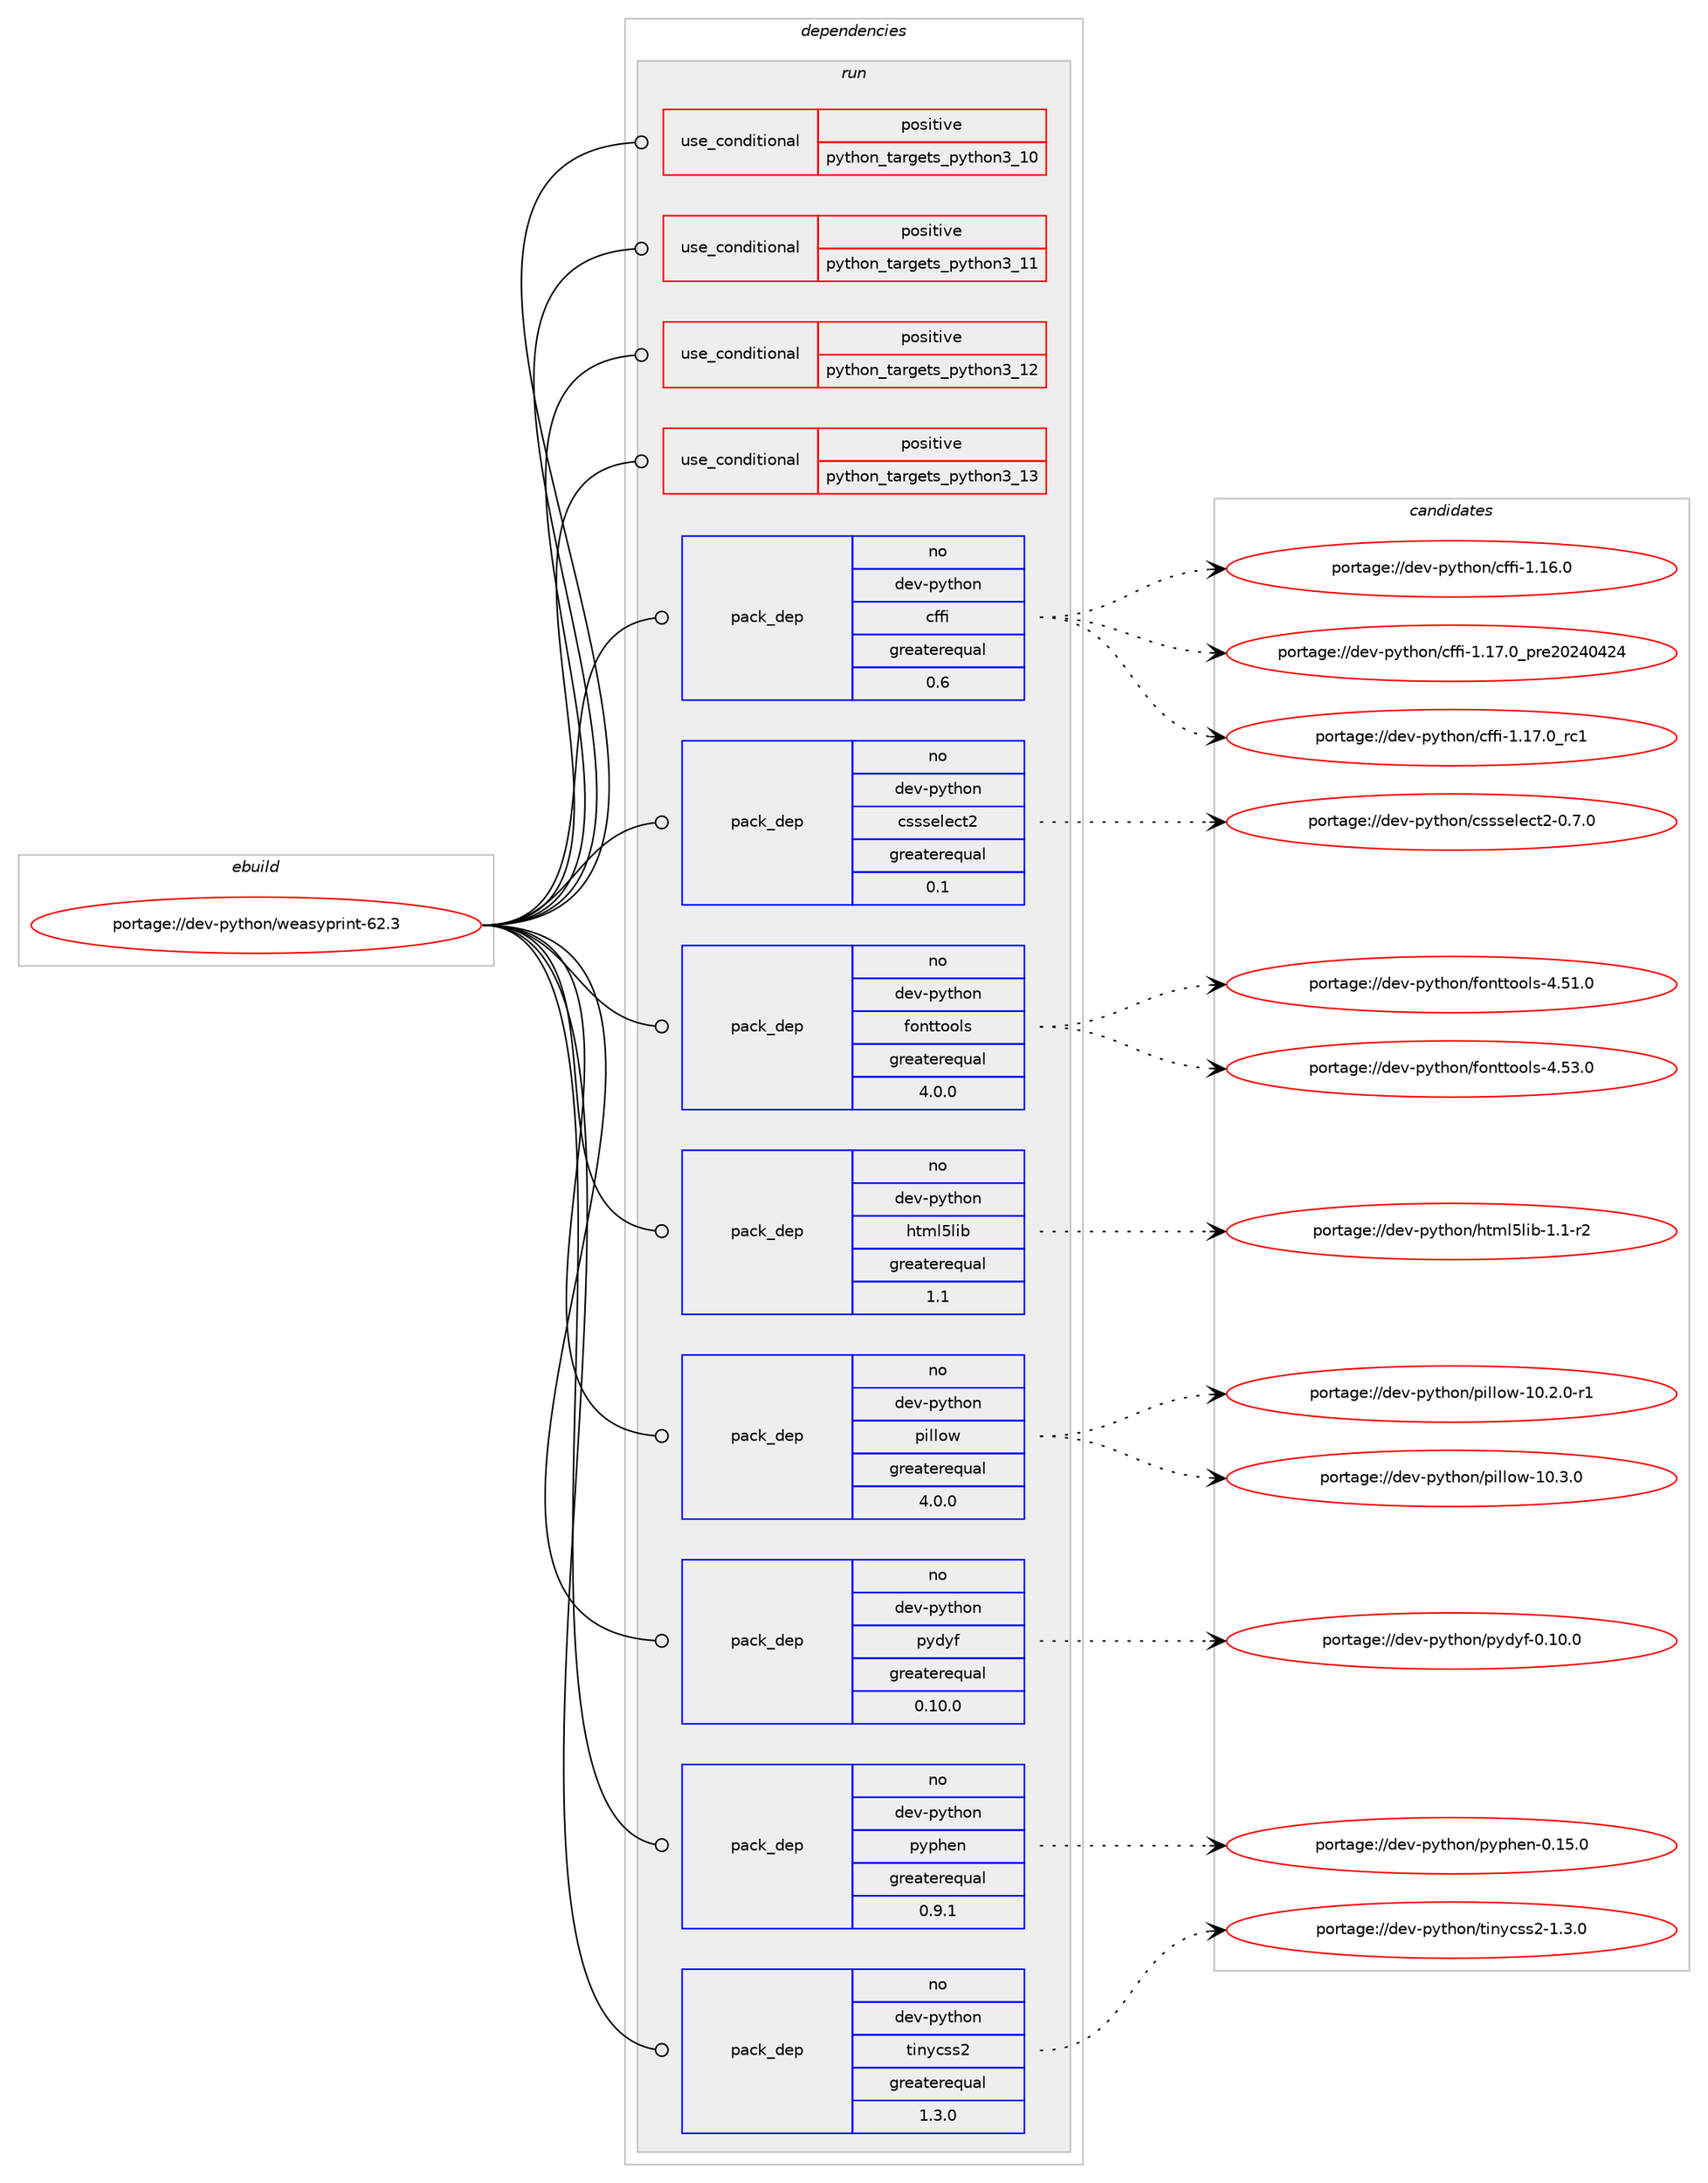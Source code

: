 digraph prolog {

# *************
# Graph options
# *************

newrank=true;
concentrate=true;
compound=true;
graph [rankdir=LR,fontname=Helvetica,fontsize=10,ranksep=1.5];#, ranksep=2.5, nodesep=0.2];
edge  [arrowhead=vee];
node  [fontname=Helvetica,fontsize=10];

# **********
# The ebuild
# **********

subgraph cluster_leftcol {
color=gray;
rank=same;
label=<<i>ebuild</i>>;
id [label="portage://dev-python/weasyprint-62.3", color=red, width=4, href="../dev-python/weasyprint-62.3.svg"];
}

# ****************
# The dependencies
# ****************

subgraph cluster_midcol {
color=gray;
label=<<i>dependencies</i>>;
subgraph cluster_compile {
fillcolor="#eeeeee";
style=filled;
label=<<i>compile</i>>;
}
subgraph cluster_compileandrun {
fillcolor="#eeeeee";
style=filled;
label=<<i>compile and run</i>>;
}
subgraph cluster_run {
fillcolor="#eeeeee";
style=filled;
label=<<i>run</i>>;
subgraph cond39789 {
dependency84052 [label=<<TABLE BORDER="0" CELLBORDER="1" CELLSPACING="0" CELLPADDING="4"><TR><TD ROWSPAN="3" CELLPADDING="10">use_conditional</TD></TR><TR><TD>positive</TD></TR><TR><TD>python_targets_python3_10</TD></TR></TABLE>>, shape=none, color=red];
# *** BEGIN UNKNOWN DEPENDENCY TYPE (TODO) ***
# dependency84052 -> package_dependency(portage://dev-python/weasyprint-62.3,run,no,dev-lang,python,none,[,,],[slot(3.10)],[])
# *** END UNKNOWN DEPENDENCY TYPE (TODO) ***

}
id:e -> dependency84052:w [weight=20,style="solid",arrowhead="odot"];
subgraph cond39790 {
dependency84053 [label=<<TABLE BORDER="0" CELLBORDER="1" CELLSPACING="0" CELLPADDING="4"><TR><TD ROWSPAN="3" CELLPADDING="10">use_conditional</TD></TR><TR><TD>positive</TD></TR><TR><TD>python_targets_python3_11</TD></TR></TABLE>>, shape=none, color=red];
# *** BEGIN UNKNOWN DEPENDENCY TYPE (TODO) ***
# dependency84053 -> package_dependency(portage://dev-python/weasyprint-62.3,run,no,dev-lang,python,none,[,,],[slot(3.11)],[])
# *** END UNKNOWN DEPENDENCY TYPE (TODO) ***

}
id:e -> dependency84053:w [weight=20,style="solid",arrowhead="odot"];
subgraph cond39791 {
dependency84054 [label=<<TABLE BORDER="0" CELLBORDER="1" CELLSPACING="0" CELLPADDING="4"><TR><TD ROWSPAN="3" CELLPADDING="10">use_conditional</TD></TR><TR><TD>positive</TD></TR><TR><TD>python_targets_python3_12</TD></TR></TABLE>>, shape=none, color=red];
# *** BEGIN UNKNOWN DEPENDENCY TYPE (TODO) ***
# dependency84054 -> package_dependency(portage://dev-python/weasyprint-62.3,run,no,dev-lang,python,none,[,,],[slot(3.12)],[])
# *** END UNKNOWN DEPENDENCY TYPE (TODO) ***

}
id:e -> dependency84054:w [weight=20,style="solid",arrowhead="odot"];
subgraph cond39792 {
dependency84055 [label=<<TABLE BORDER="0" CELLBORDER="1" CELLSPACING="0" CELLPADDING="4"><TR><TD ROWSPAN="3" CELLPADDING="10">use_conditional</TD></TR><TR><TD>positive</TD></TR><TR><TD>python_targets_python3_13</TD></TR></TABLE>>, shape=none, color=red];
# *** BEGIN UNKNOWN DEPENDENCY TYPE (TODO) ***
# dependency84055 -> package_dependency(portage://dev-python/weasyprint-62.3,run,no,dev-lang,python,none,[,,],[slot(3.13)],[])
# *** END UNKNOWN DEPENDENCY TYPE (TODO) ***

}
id:e -> dependency84055:w [weight=20,style="solid",arrowhead="odot"];
subgraph pack43023 {
dependency84056 [label=<<TABLE BORDER="0" CELLBORDER="1" CELLSPACING="0" CELLPADDING="4" WIDTH="220"><TR><TD ROWSPAN="6" CELLPADDING="30">pack_dep</TD></TR><TR><TD WIDTH="110">no</TD></TR><TR><TD>dev-python</TD></TR><TR><TD>cffi</TD></TR><TR><TD>greaterequal</TD></TR><TR><TD>0.6</TD></TR></TABLE>>, shape=none, color=blue];
}
id:e -> dependency84056:w [weight=20,style="solid",arrowhead="odot"];
subgraph pack43024 {
dependency84057 [label=<<TABLE BORDER="0" CELLBORDER="1" CELLSPACING="0" CELLPADDING="4" WIDTH="220"><TR><TD ROWSPAN="6" CELLPADDING="30">pack_dep</TD></TR><TR><TD WIDTH="110">no</TD></TR><TR><TD>dev-python</TD></TR><TR><TD>cssselect2</TD></TR><TR><TD>greaterequal</TD></TR><TR><TD>0.1</TD></TR></TABLE>>, shape=none, color=blue];
}
id:e -> dependency84057:w [weight=20,style="solid",arrowhead="odot"];
subgraph pack43025 {
dependency84058 [label=<<TABLE BORDER="0" CELLBORDER="1" CELLSPACING="0" CELLPADDING="4" WIDTH="220"><TR><TD ROWSPAN="6" CELLPADDING="30">pack_dep</TD></TR><TR><TD WIDTH="110">no</TD></TR><TR><TD>dev-python</TD></TR><TR><TD>fonttools</TD></TR><TR><TD>greaterequal</TD></TR><TR><TD>4.0.0</TD></TR></TABLE>>, shape=none, color=blue];
}
id:e -> dependency84058:w [weight=20,style="solid",arrowhead="odot"];
subgraph pack43026 {
dependency84059 [label=<<TABLE BORDER="0" CELLBORDER="1" CELLSPACING="0" CELLPADDING="4" WIDTH="220"><TR><TD ROWSPAN="6" CELLPADDING="30">pack_dep</TD></TR><TR><TD WIDTH="110">no</TD></TR><TR><TD>dev-python</TD></TR><TR><TD>html5lib</TD></TR><TR><TD>greaterequal</TD></TR><TR><TD>1.1</TD></TR></TABLE>>, shape=none, color=blue];
}
id:e -> dependency84059:w [weight=20,style="solid",arrowhead="odot"];
subgraph pack43027 {
dependency84060 [label=<<TABLE BORDER="0" CELLBORDER="1" CELLSPACING="0" CELLPADDING="4" WIDTH="220"><TR><TD ROWSPAN="6" CELLPADDING="30">pack_dep</TD></TR><TR><TD WIDTH="110">no</TD></TR><TR><TD>dev-python</TD></TR><TR><TD>pillow</TD></TR><TR><TD>greaterequal</TD></TR><TR><TD>4.0.0</TD></TR></TABLE>>, shape=none, color=blue];
}
id:e -> dependency84060:w [weight=20,style="solid",arrowhead="odot"];
subgraph pack43028 {
dependency84061 [label=<<TABLE BORDER="0" CELLBORDER="1" CELLSPACING="0" CELLPADDING="4" WIDTH="220"><TR><TD ROWSPAN="6" CELLPADDING="30">pack_dep</TD></TR><TR><TD WIDTH="110">no</TD></TR><TR><TD>dev-python</TD></TR><TR><TD>pydyf</TD></TR><TR><TD>greaterequal</TD></TR><TR><TD>0.10.0</TD></TR></TABLE>>, shape=none, color=blue];
}
id:e -> dependency84061:w [weight=20,style="solid",arrowhead="odot"];
subgraph pack43029 {
dependency84062 [label=<<TABLE BORDER="0" CELLBORDER="1" CELLSPACING="0" CELLPADDING="4" WIDTH="220"><TR><TD ROWSPAN="6" CELLPADDING="30">pack_dep</TD></TR><TR><TD WIDTH="110">no</TD></TR><TR><TD>dev-python</TD></TR><TR><TD>pyphen</TD></TR><TR><TD>greaterequal</TD></TR><TR><TD>0.9.1</TD></TR></TABLE>>, shape=none, color=blue];
}
id:e -> dependency84062:w [weight=20,style="solid",arrowhead="odot"];
subgraph pack43030 {
dependency84063 [label=<<TABLE BORDER="0" CELLBORDER="1" CELLSPACING="0" CELLPADDING="4" WIDTH="220"><TR><TD ROWSPAN="6" CELLPADDING="30">pack_dep</TD></TR><TR><TD WIDTH="110">no</TD></TR><TR><TD>dev-python</TD></TR><TR><TD>tinycss2</TD></TR><TR><TD>greaterequal</TD></TR><TR><TD>1.3.0</TD></TR></TABLE>>, shape=none, color=blue];
}
id:e -> dependency84063:w [weight=20,style="solid",arrowhead="odot"];
# *** BEGIN UNKNOWN DEPENDENCY TYPE (TODO) ***
# id -> package_dependency(portage://dev-python/weasyprint-62.3,run,no,media-fonts,dejavu,none,[,,],[],[])
# *** END UNKNOWN DEPENDENCY TYPE (TODO) ***

# *** BEGIN UNKNOWN DEPENDENCY TYPE (TODO) ***
# id -> package_dependency(portage://dev-python/weasyprint-62.3,run,no,x11-libs,pango,none,[,,],[],[])
# *** END UNKNOWN DEPENDENCY TYPE (TODO) ***

}
}

# **************
# The candidates
# **************

subgraph cluster_choices {
rank=same;
color=gray;
label=<<i>candidates</i>>;

subgraph choice43023 {
color=black;
nodesep=1;
choice10010111845112121116104111110479910210210545494649544648 [label="portage://dev-python/cffi-1.16.0", color=red, width=4,href="../dev-python/cffi-1.16.0.svg"];
choice10010111845112121116104111110479910210210545494649554648951121141015048505248525052 [label="portage://dev-python/cffi-1.17.0_pre20240424", color=red, width=4,href="../dev-python/cffi-1.17.0_pre20240424.svg"];
choice10010111845112121116104111110479910210210545494649554648951149949 [label="portage://dev-python/cffi-1.17.0_rc1", color=red, width=4,href="../dev-python/cffi-1.17.0_rc1.svg"];
dependency84056:e -> choice10010111845112121116104111110479910210210545494649544648:w [style=dotted,weight="100"];
dependency84056:e -> choice10010111845112121116104111110479910210210545494649554648951121141015048505248525052:w [style=dotted,weight="100"];
dependency84056:e -> choice10010111845112121116104111110479910210210545494649554648951149949:w [style=dotted,weight="100"];
}
subgraph choice43024 {
color=black;
nodesep=1;
choice1001011184511212111610411111047991151151151011081019911650454846554648 [label="portage://dev-python/cssselect2-0.7.0", color=red, width=4,href="../dev-python/cssselect2-0.7.0.svg"];
dependency84057:e -> choice1001011184511212111610411111047991151151151011081019911650454846554648:w [style=dotted,weight="100"];
}
subgraph choice43025 {
color=black;
nodesep=1;
choice100101118451121211161041111104710211111011611611111110811545524653494648 [label="portage://dev-python/fonttools-4.51.0", color=red, width=4,href="../dev-python/fonttools-4.51.0.svg"];
choice100101118451121211161041111104710211111011611611111110811545524653514648 [label="portage://dev-python/fonttools-4.53.0", color=red, width=4,href="../dev-python/fonttools-4.53.0.svg"];
dependency84058:e -> choice100101118451121211161041111104710211111011611611111110811545524653494648:w [style=dotted,weight="100"];
dependency84058:e -> choice100101118451121211161041111104710211111011611611111110811545524653514648:w [style=dotted,weight="100"];
}
subgraph choice43026 {
color=black;
nodesep=1;
choice10010111845112121116104111110471041161091085310810598454946494511450 [label="portage://dev-python/html5lib-1.1-r2", color=red, width=4,href="../dev-python/html5lib-1.1-r2.svg"];
dependency84059:e -> choice10010111845112121116104111110471041161091085310810598454946494511450:w [style=dotted,weight="100"];
}
subgraph choice43027 {
color=black;
nodesep=1;
choice1001011184511212111610411111047112105108108111119454948465046484511449 [label="portage://dev-python/pillow-10.2.0-r1", color=red, width=4,href="../dev-python/pillow-10.2.0-r1.svg"];
choice100101118451121211161041111104711210510810811111945494846514648 [label="portage://dev-python/pillow-10.3.0", color=red, width=4,href="../dev-python/pillow-10.3.0.svg"];
dependency84060:e -> choice1001011184511212111610411111047112105108108111119454948465046484511449:w [style=dotted,weight="100"];
dependency84060:e -> choice100101118451121211161041111104711210510810811111945494846514648:w [style=dotted,weight="100"];
}
subgraph choice43028 {
color=black;
nodesep=1;
choice100101118451121211161041111104711212110012110245484649484648 [label="portage://dev-python/pydyf-0.10.0", color=red, width=4,href="../dev-python/pydyf-0.10.0.svg"];
dependency84061:e -> choice100101118451121211161041111104711212110012110245484649484648:w [style=dotted,weight="100"];
}
subgraph choice43029 {
color=black;
nodesep=1;
choice100101118451121211161041111104711212111210410111045484649534648 [label="portage://dev-python/pyphen-0.15.0", color=red, width=4,href="../dev-python/pyphen-0.15.0.svg"];
dependency84062:e -> choice100101118451121211161041111104711212111210410111045484649534648:w [style=dotted,weight="100"];
}
subgraph choice43030 {
color=black;
nodesep=1;
choice10010111845112121116104111110471161051101219911511550454946514648 [label="portage://dev-python/tinycss2-1.3.0", color=red, width=4,href="../dev-python/tinycss2-1.3.0.svg"];
dependency84063:e -> choice10010111845112121116104111110471161051101219911511550454946514648:w [style=dotted,weight="100"];
}
}

}
